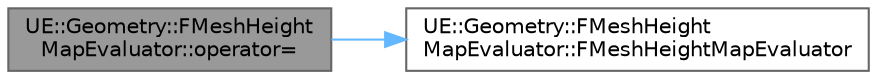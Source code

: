 digraph "UE::Geometry::FMeshHeightMapEvaluator::operator="
{
 // INTERACTIVE_SVG=YES
 // LATEX_PDF_SIZE
  bgcolor="transparent";
  edge [fontname=Helvetica,fontsize=10,labelfontname=Helvetica,labelfontsize=10];
  node [fontname=Helvetica,fontsize=10,shape=box,height=0.2,width=0.4];
  rankdir="LR";
  Node1 [id="Node000001",label="UE::Geometry::FMeshHeight\lMapEvaluator::operator=",height=0.2,width=0.4,color="gray40", fillcolor="grey60", style="filled", fontcolor="black",tooltip=" "];
  Node1 -> Node2 [id="edge1_Node000001_Node000002",color="steelblue1",style="solid",tooltip=" "];
  Node2 [id="Node000002",label="UE::Geometry::FMeshHeight\lMapEvaluator::FMeshHeightMapEvaluator",height=0.2,width=0.4,color="grey40", fillcolor="white", style="filled",URL="$d4/dfc/classUE_1_1Geometry_1_1FMeshHeightMapEvaluator.html#a0ed4d70583a9b9fec550a181b159a296",tooltip=" "];
}

